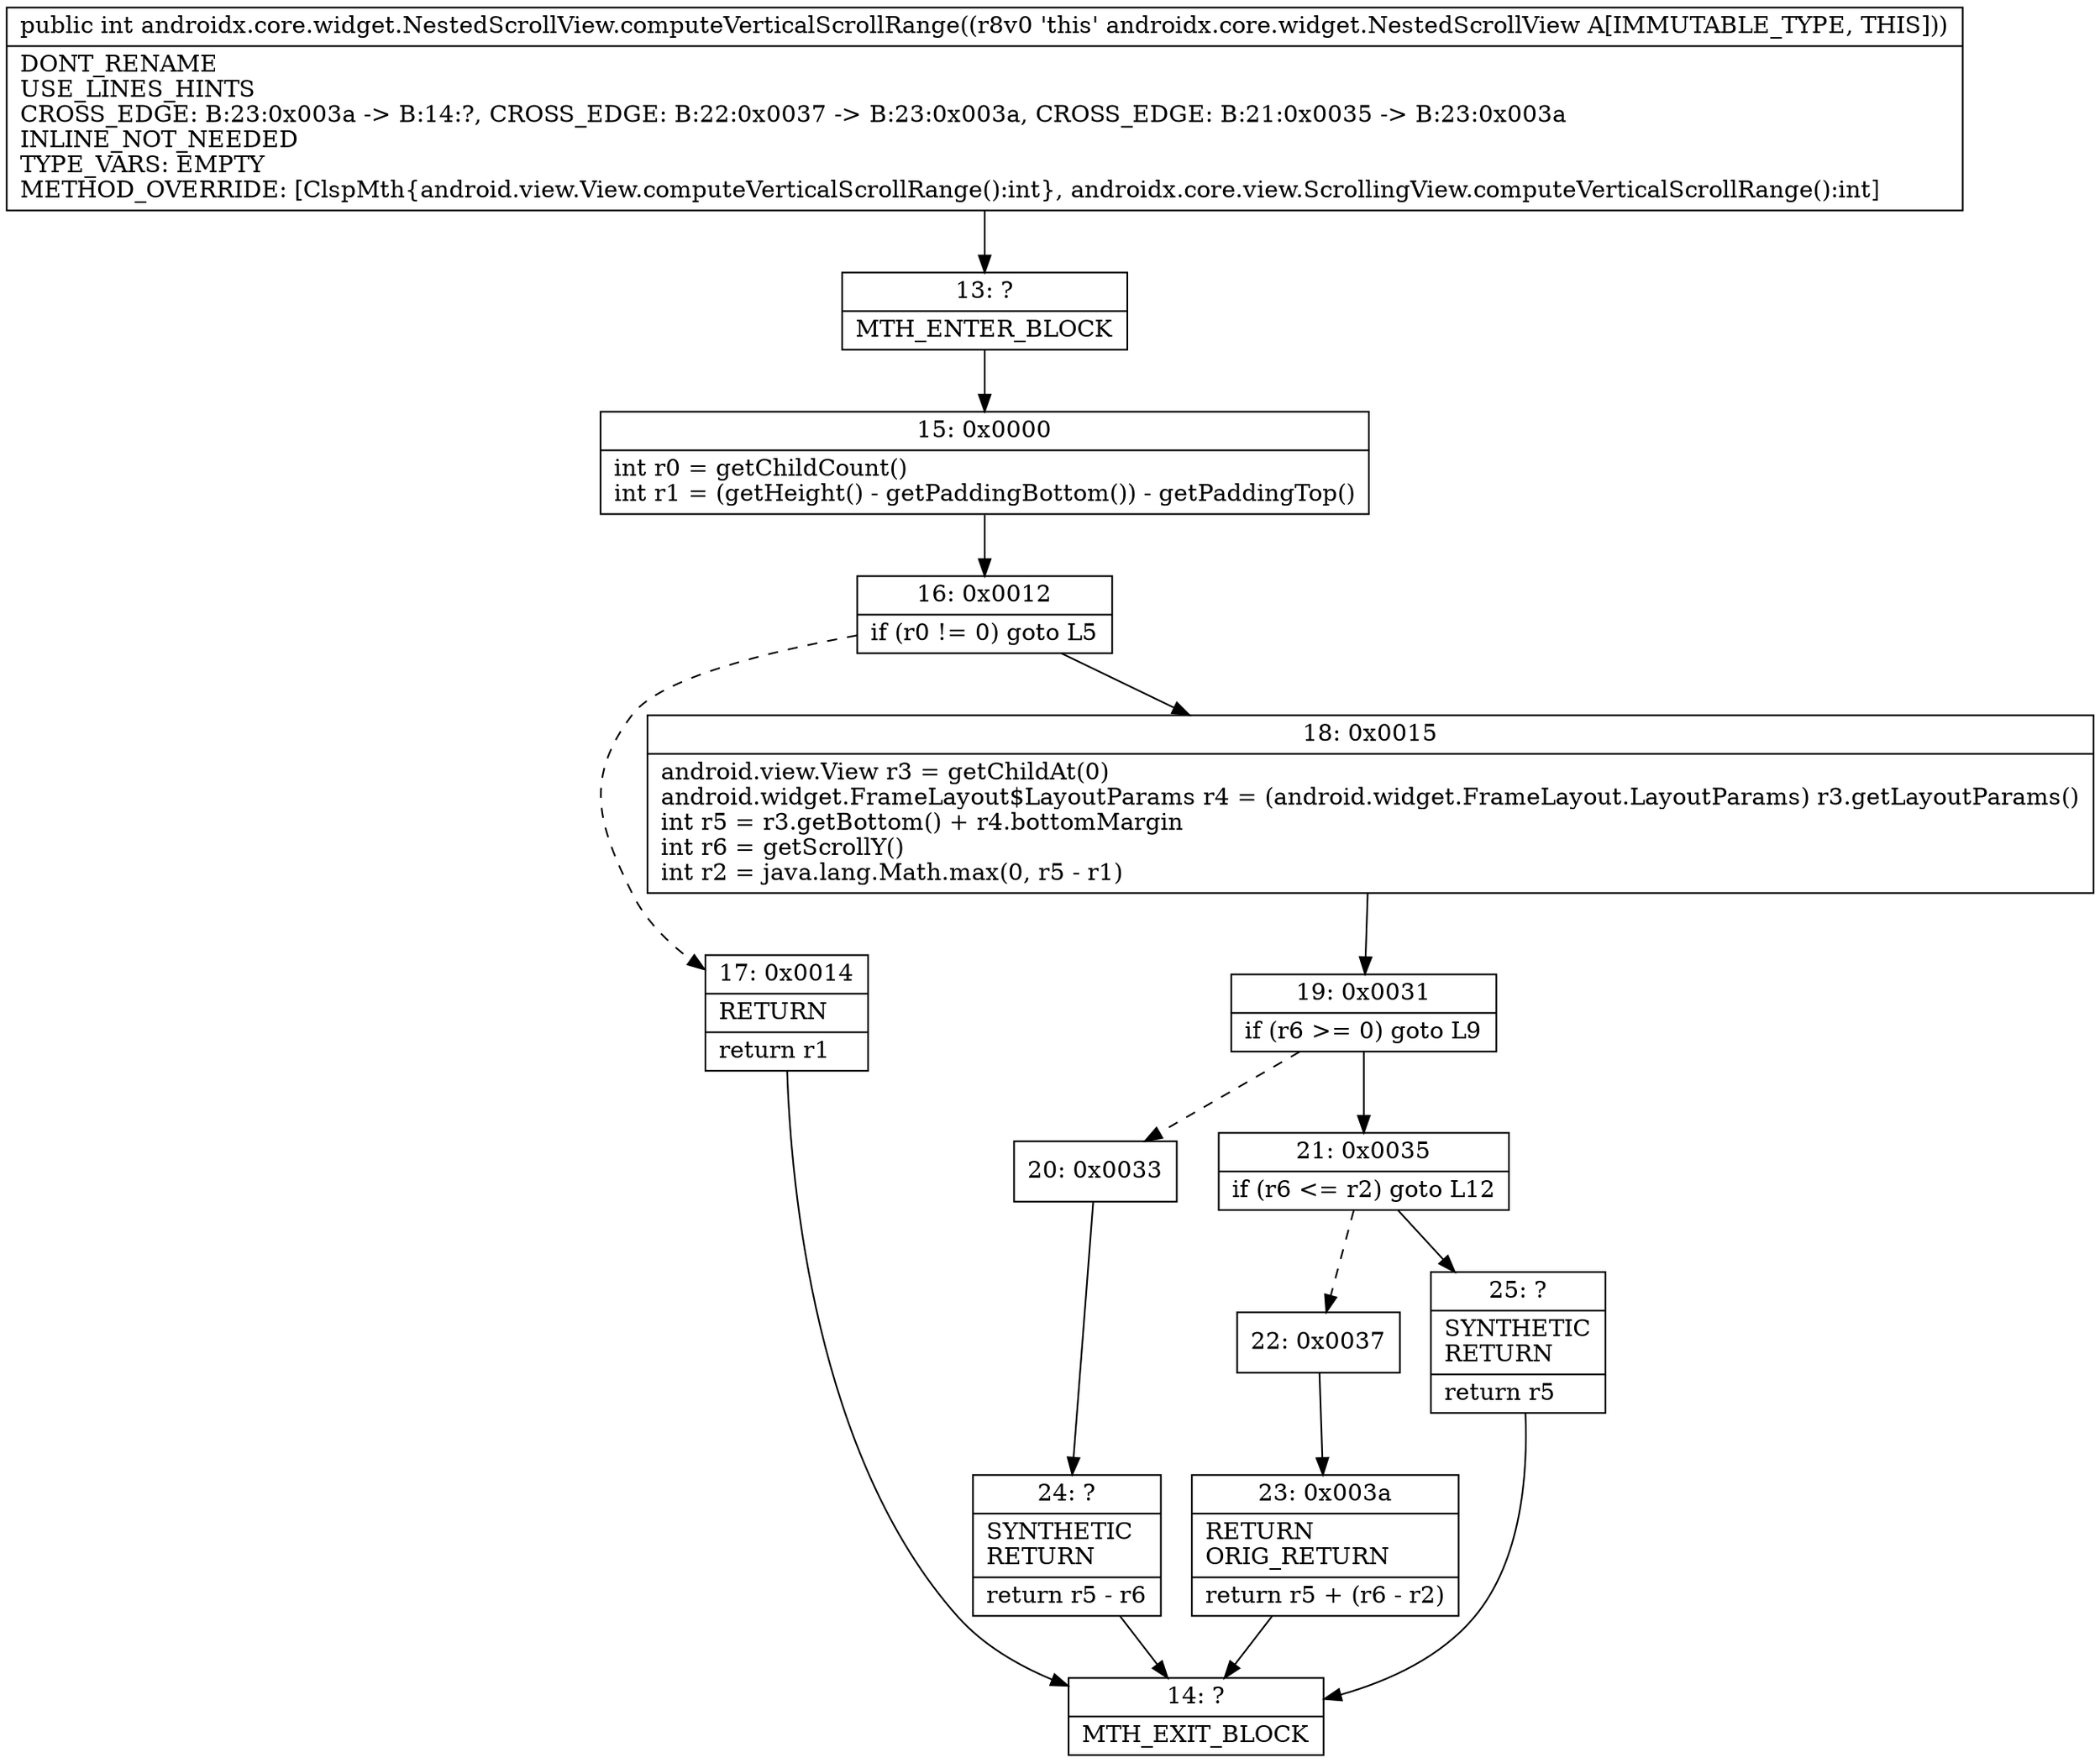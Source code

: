 digraph "CFG forandroidx.core.widget.NestedScrollView.computeVerticalScrollRange()I" {
Node_13 [shape=record,label="{13\:\ ?|MTH_ENTER_BLOCK\l}"];
Node_15 [shape=record,label="{15\:\ 0x0000|int r0 = getChildCount()\lint r1 = (getHeight() \- getPaddingBottom()) \- getPaddingTop()\l}"];
Node_16 [shape=record,label="{16\:\ 0x0012|if (r0 != 0) goto L5\l}"];
Node_17 [shape=record,label="{17\:\ 0x0014|RETURN\l|return r1\l}"];
Node_14 [shape=record,label="{14\:\ ?|MTH_EXIT_BLOCK\l}"];
Node_18 [shape=record,label="{18\:\ 0x0015|android.view.View r3 = getChildAt(0)\landroid.widget.FrameLayout$LayoutParams r4 = (android.widget.FrameLayout.LayoutParams) r3.getLayoutParams()\lint r5 = r3.getBottom() + r4.bottomMargin\lint r6 = getScrollY()\lint r2 = java.lang.Math.max(0, r5 \- r1)\l}"];
Node_19 [shape=record,label="{19\:\ 0x0031|if (r6 \>= 0) goto L9\l}"];
Node_20 [shape=record,label="{20\:\ 0x0033}"];
Node_24 [shape=record,label="{24\:\ ?|SYNTHETIC\lRETURN\l|return r5 \- r6\l}"];
Node_21 [shape=record,label="{21\:\ 0x0035|if (r6 \<= r2) goto L12\l}"];
Node_22 [shape=record,label="{22\:\ 0x0037}"];
Node_23 [shape=record,label="{23\:\ 0x003a|RETURN\lORIG_RETURN\l|return r5 + (r6 \- r2)\l}"];
Node_25 [shape=record,label="{25\:\ ?|SYNTHETIC\lRETURN\l|return r5\l}"];
MethodNode[shape=record,label="{public int androidx.core.widget.NestedScrollView.computeVerticalScrollRange((r8v0 'this' androidx.core.widget.NestedScrollView A[IMMUTABLE_TYPE, THIS]))  | DONT_RENAME\lUSE_LINES_HINTS\lCROSS_EDGE: B:23:0x003a \-\> B:14:?, CROSS_EDGE: B:22:0x0037 \-\> B:23:0x003a, CROSS_EDGE: B:21:0x0035 \-\> B:23:0x003a\lINLINE_NOT_NEEDED\lTYPE_VARS: EMPTY\lMETHOD_OVERRIDE: [ClspMth\{android.view.View.computeVerticalScrollRange():int\}, androidx.core.view.ScrollingView.computeVerticalScrollRange():int]\l}"];
MethodNode -> Node_13;Node_13 -> Node_15;
Node_15 -> Node_16;
Node_16 -> Node_17[style=dashed];
Node_16 -> Node_18;
Node_17 -> Node_14;
Node_18 -> Node_19;
Node_19 -> Node_20[style=dashed];
Node_19 -> Node_21;
Node_20 -> Node_24;
Node_24 -> Node_14;
Node_21 -> Node_22[style=dashed];
Node_21 -> Node_25;
Node_22 -> Node_23;
Node_23 -> Node_14;
Node_25 -> Node_14;
}

